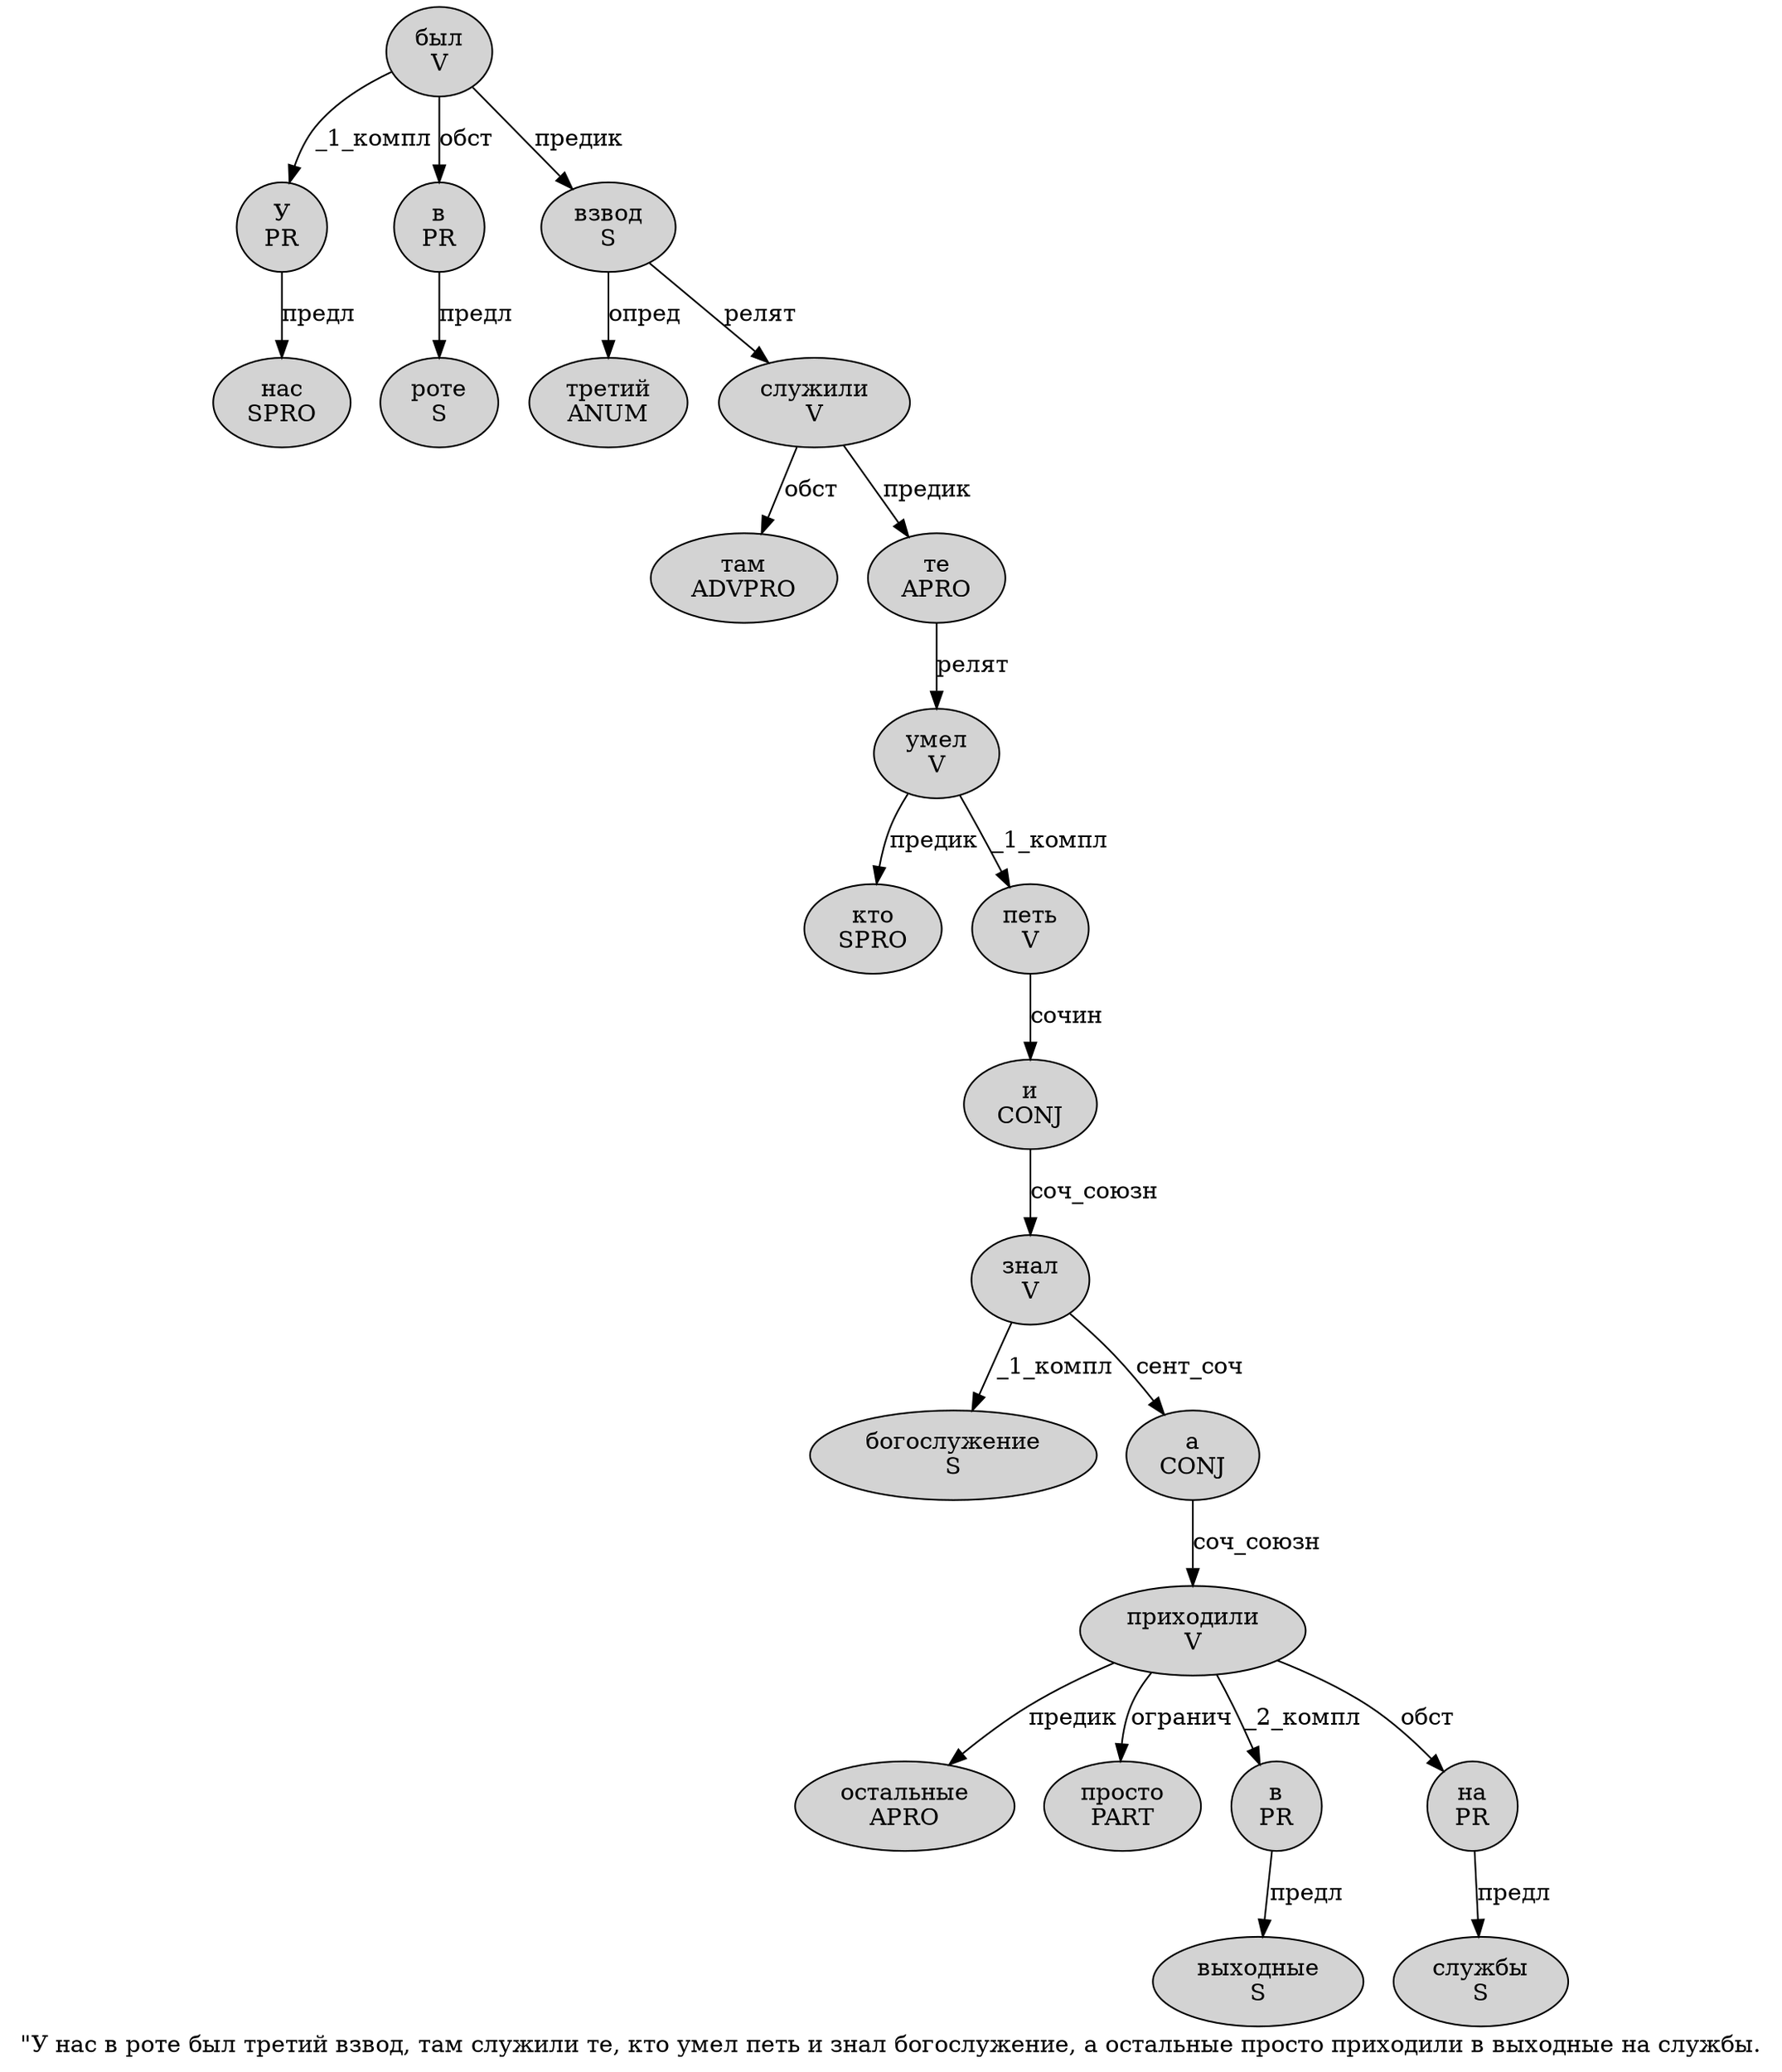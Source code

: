 digraph SENTENCE_831 {
	graph [label="\"У нас в роте был третий взвод, там служили те, кто умел петь и знал богослужение, а остальные просто приходили в выходные на службы."]
	node [style=filled]
		1 [label="У
PR" color="" fillcolor=lightgray penwidth=1 shape=ellipse]
		2 [label="нас
SPRO" color="" fillcolor=lightgray penwidth=1 shape=ellipse]
		3 [label="в
PR" color="" fillcolor=lightgray penwidth=1 shape=ellipse]
		4 [label="роте
S" color="" fillcolor=lightgray penwidth=1 shape=ellipse]
		5 [label="был
V" color="" fillcolor=lightgray penwidth=1 shape=ellipse]
		6 [label="третий
ANUM" color="" fillcolor=lightgray penwidth=1 shape=ellipse]
		7 [label="взвод
S" color="" fillcolor=lightgray penwidth=1 shape=ellipse]
		9 [label="там
ADVPRO" color="" fillcolor=lightgray penwidth=1 shape=ellipse]
		10 [label="служили
V" color="" fillcolor=lightgray penwidth=1 shape=ellipse]
		11 [label="те
APRO" color="" fillcolor=lightgray penwidth=1 shape=ellipse]
		13 [label="кто
SPRO" color="" fillcolor=lightgray penwidth=1 shape=ellipse]
		14 [label="умел
V" color="" fillcolor=lightgray penwidth=1 shape=ellipse]
		15 [label="петь
V" color="" fillcolor=lightgray penwidth=1 shape=ellipse]
		16 [label="и
CONJ" color="" fillcolor=lightgray penwidth=1 shape=ellipse]
		17 [label="знал
V" color="" fillcolor=lightgray penwidth=1 shape=ellipse]
		18 [label="богослужение
S" color="" fillcolor=lightgray penwidth=1 shape=ellipse]
		20 [label="а
CONJ" color="" fillcolor=lightgray penwidth=1 shape=ellipse]
		21 [label="остальные
APRO" color="" fillcolor=lightgray penwidth=1 shape=ellipse]
		22 [label="просто
PART" color="" fillcolor=lightgray penwidth=1 shape=ellipse]
		23 [label="приходили
V" color="" fillcolor=lightgray penwidth=1 shape=ellipse]
		24 [label="в
PR" color="" fillcolor=lightgray penwidth=1 shape=ellipse]
		25 [label="выходные
S" color="" fillcolor=lightgray penwidth=1 shape=ellipse]
		26 [label="на
PR" color="" fillcolor=lightgray penwidth=1 shape=ellipse]
		27 [label="службы
S" color="" fillcolor=lightgray penwidth=1 shape=ellipse]
			23 -> 21 [label="предик"]
			23 -> 22 [label="огранич"]
			23 -> 24 [label="_2_компл"]
			23 -> 26 [label="обст"]
			3 -> 4 [label="предл"]
			14 -> 13 [label="предик"]
			14 -> 15 [label="_1_компл"]
			11 -> 14 [label="релят"]
			17 -> 18 [label="_1_компл"]
			17 -> 20 [label="сент_соч"]
			15 -> 16 [label="сочин"]
			26 -> 27 [label="предл"]
			10 -> 9 [label="обст"]
			10 -> 11 [label="предик"]
			20 -> 23 [label="соч_союзн"]
			1 -> 2 [label="предл"]
			7 -> 6 [label="опред"]
			7 -> 10 [label="релят"]
			5 -> 1 [label="_1_компл"]
			5 -> 3 [label="обст"]
			5 -> 7 [label="предик"]
			24 -> 25 [label="предл"]
			16 -> 17 [label="соч_союзн"]
}